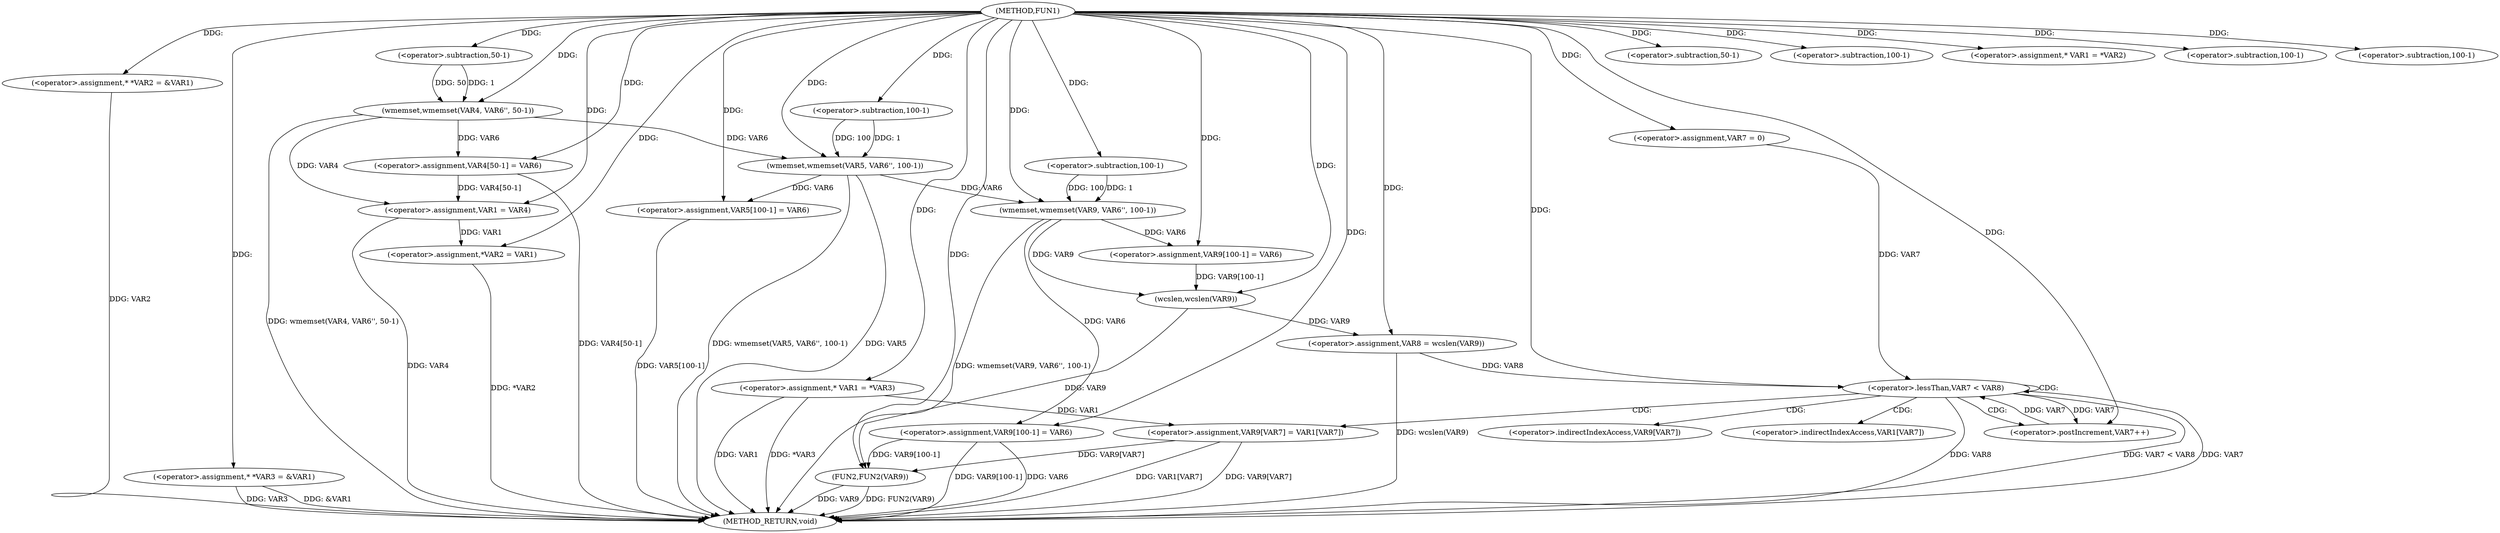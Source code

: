 digraph FUN1 {  
"1000100" [label = "(METHOD,FUN1)" ]
"1000207" [label = "(METHOD_RETURN,void)" ]
"1000104" [label = "(<operator>.assignment,* *VAR2 = &VAR1)" ]
"1000109" [label = "(<operator>.assignment,* *VAR3 = &VAR1)" ]
"1000115" [label = "(wmemset,wmemset(VAR4, VAR6'', 50-1))" ]
"1000118" [label = "(<operator>.subtraction,50-1)" ]
"1000121" [label = "(<operator>.assignment,VAR4[50-1] = VAR6)" ]
"1000124" [label = "(<operator>.subtraction,50-1)" ]
"1000128" [label = "(wmemset,wmemset(VAR5, VAR6'', 100-1))" ]
"1000131" [label = "(<operator>.subtraction,100-1)" ]
"1000134" [label = "(<operator>.assignment,VAR5[100-1] = VAR6)" ]
"1000137" [label = "(<operator>.subtraction,100-1)" ]
"1000143" [label = "(<operator>.assignment,* VAR1 = *VAR2)" ]
"1000147" [label = "(<operator>.assignment,VAR1 = VAR4)" ]
"1000150" [label = "(<operator>.assignment,*VAR2 = VAR1)" ]
"1000156" [label = "(<operator>.assignment,* VAR1 = *VAR3)" ]
"1000164" [label = "(wmemset,wmemset(VAR9, VAR6'', 100-1))" ]
"1000167" [label = "(<operator>.subtraction,100-1)" ]
"1000170" [label = "(<operator>.assignment,VAR9[100-1] = VAR6)" ]
"1000173" [label = "(<operator>.subtraction,100-1)" ]
"1000177" [label = "(<operator>.assignment,VAR8 = wcslen(VAR9))" ]
"1000179" [label = "(wcslen,wcslen(VAR9))" ]
"1000182" [label = "(<operator>.assignment,VAR7 = 0)" ]
"1000185" [label = "(<operator>.lessThan,VAR7 < VAR8)" ]
"1000188" [label = "(<operator>.postIncrement,VAR7++)" ]
"1000191" [label = "(<operator>.assignment,VAR9[VAR7] = VAR1[VAR7])" ]
"1000198" [label = "(<operator>.assignment,VAR9[100-1] = VAR6)" ]
"1000201" [label = "(<operator>.subtraction,100-1)" ]
"1000205" [label = "(FUN2,FUN2(VAR9))" ]
"1000192" [label = "(<operator>.indirectIndexAccess,VAR9[VAR7])" ]
"1000195" [label = "(<operator>.indirectIndexAccess,VAR1[VAR7])" ]
  "1000185" -> "1000207"  [ label = "DDG: VAR8"] 
  "1000185" -> "1000207"  [ label = "DDG: VAR7 < VAR8"] 
  "1000150" -> "1000207"  [ label = "DDG: *VAR2"] 
  "1000156" -> "1000207"  [ label = "DDG: VAR1"] 
  "1000104" -> "1000207"  [ label = "DDG: VAR2"] 
  "1000205" -> "1000207"  [ label = "DDG: VAR9"] 
  "1000191" -> "1000207"  [ label = "DDG: VAR1[VAR7]"] 
  "1000147" -> "1000207"  [ label = "DDG: VAR4"] 
  "1000198" -> "1000207"  [ label = "DDG: VAR9[100-1]"] 
  "1000205" -> "1000207"  [ label = "DDG: FUN2(VAR9)"] 
  "1000164" -> "1000207"  [ label = "DDG: wmemset(VAR9, VAR6'', 100-1)"] 
  "1000185" -> "1000207"  [ label = "DDG: VAR7"] 
  "1000177" -> "1000207"  [ label = "DDG: wcslen(VAR9)"] 
  "1000128" -> "1000207"  [ label = "DDG: VAR5"] 
  "1000156" -> "1000207"  [ label = "DDG: *VAR3"] 
  "1000115" -> "1000207"  [ label = "DDG: wmemset(VAR4, VAR6'', 50-1)"] 
  "1000134" -> "1000207"  [ label = "DDG: VAR5[100-1]"] 
  "1000109" -> "1000207"  [ label = "DDG: VAR3"] 
  "1000121" -> "1000207"  [ label = "DDG: VAR4[50-1]"] 
  "1000128" -> "1000207"  [ label = "DDG: wmemset(VAR5, VAR6'', 100-1)"] 
  "1000109" -> "1000207"  [ label = "DDG: &VAR1"] 
  "1000191" -> "1000207"  [ label = "DDG: VAR9[VAR7]"] 
  "1000198" -> "1000207"  [ label = "DDG: VAR6"] 
  "1000100" -> "1000104"  [ label = "DDG: "] 
  "1000100" -> "1000109"  [ label = "DDG: "] 
  "1000100" -> "1000115"  [ label = "DDG: "] 
  "1000118" -> "1000115"  [ label = "DDG: 50"] 
  "1000118" -> "1000115"  [ label = "DDG: 1"] 
  "1000100" -> "1000118"  [ label = "DDG: "] 
  "1000115" -> "1000121"  [ label = "DDG: VAR6"] 
  "1000100" -> "1000121"  [ label = "DDG: "] 
  "1000100" -> "1000124"  [ label = "DDG: "] 
  "1000100" -> "1000128"  [ label = "DDG: "] 
  "1000115" -> "1000128"  [ label = "DDG: VAR6"] 
  "1000131" -> "1000128"  [ label = "DDG: 100"] 
  "1000131" -> "1000128"  [ label = "DDG: 1"] 
  "1000100" -> "1000131"  [ label = "DDG: "] 
  "1000128" -> "1000134"  [ label = "DDG: VAR6"] 
  "1000100" -> "1000134"  [ label = "DDG: "] 
  "1000100" -> "1000137"  [ label = "DDG: "] 
  "1000100" -> "1000143"  [ label = "DDG: "] 
  "1000121" -> "1000147"  [ label = "DDG: VAR4[50-1]"] 
  "1000115" -> "1000147"  [ label = "DDG: VAR4"] 
  "1000100" -> "1000147"  [ label = "DDG: "] 
  "1000147" -> "1000150"  [ label = "DDG: VAR1"] 
  "1000100" -> "1000150"  [ label = "DDG: "] 
  "1000100" -> "1000156"  [ label = "DDG: "] 
  "1000100" -> "1000164"  [ label = "DDG: "] 
  "1000128" -> "1000164"  [ label = "DDG: VAR6"] 
  "1000167" -> "1000164"  [ label = "DDG: 100"] 
  "1000167" -> "1000164"  [ label = "DDG: 1"] 
  "1000100" -> "1000167"  [ label = "DDG: "] 
  "1000164" -> "1000170"  [ label = "DDG: VAR6"] 
  "1000100" -> "1000170"  [ label = "DDG: "] 
  "1000100" -> "1000173"  [ label = "DDG: "] 
  "1000179" -> "1000177"  [ label = "DDG: VAR9"] 
  "1000100" -> "1000177"  [ label = "DDG: "] 
  "1000170" -> "1000179"  [ label = "DDG: VAR9[100-1]"] 
  "1000164" -> "1000179"  [ label = "DDG: VAR9"] 
  "1000100" -> "1000179"  [ label = "DDG: "] 
  "1000100" -> "1000182"  [ label = "DDG: "] 
  "1000188" -> "1000185"  [ label = "DDG: VAR7"] 
  "1000182" -> "1000185"  [ label = "DDG: VAR7"] 
  "1000100" -> "1000185"  [ label = "DDG: "] 
  "1000177" -> "1000185"  [ label = "DDG: VAR8"] 
  "1000185" -> "1000188"  [ label = "DDG: VAR7"] 
  "1000100" -> "1000188"  [ label = "DDG: "] 
  "1000156" -> "1000191"  [ label = "DDG: VAR1"] 
  "1000100" -> "1000198"  [ label = "DDG: "] 
  "1000164" -> "1000198"  [ label = "DDG: VAR6"] 
  "1000100" -> "1000201"  [ label = "DDG: "] 
  "1000179" -> "1000205"  [ label = "DDG: VAR9"] 
  "1000198" -> "1000205"  [ label = "DDG: VAR9[100-1]"] 
  "1000191" -> "1000205"  [ label = "DDG: VAR9[VAR7]"] 
  "1000100" -> "1000205"  [ label = "DDG: "] 
  "1000185" -> "1000195"  [ label = "CDG: "] 
  "1000185" -> "1000192"  [ label = "CDG: "] 
  "1000185" -> "1000188"  [ label = "CDG: "] 
  "1000185" -> "1000191"  [ label = "CDG: "] 
  "1000185" -> "1000185"  [ label = "CDG: "] 
}
